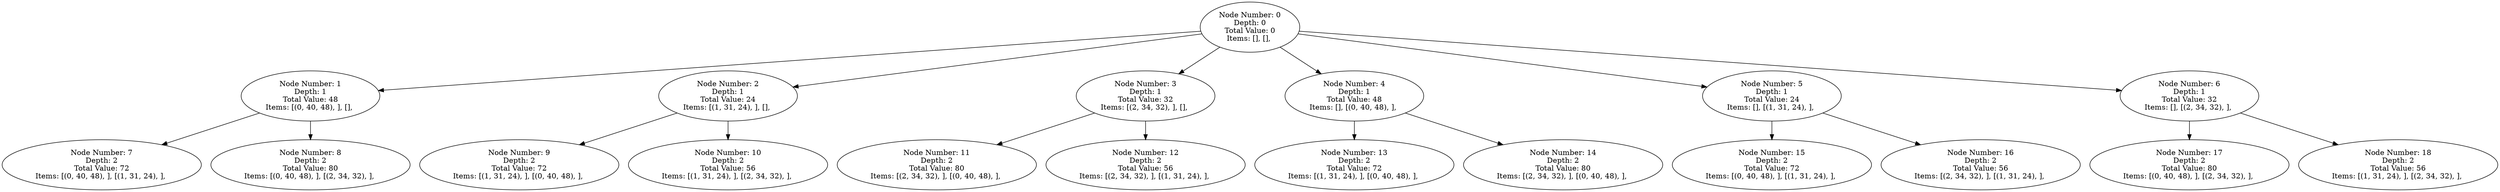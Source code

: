 digraph G {
  Node_0 [label="Node Number: 0\nDepth: 0\nTotal Value: 0\nItems: [], [], "];
  Node_0 -> Node_2;
  Node_0 -> Node_3;
  Node_0 -> Node_4;
  Node_0 -> Node_5;
  Node_0 -> Node_6;
  Node_0 -> Node_7;
  Node_2 [label="Node Number: 1\nDepth: 1\nTotal Value: 48\nItems: [(0, 40, 48), ], [], "];
  Node_2 -> Node_9;
  Node_2 -> Node_10;
  Node_3 [label="Node Number: 2\nDepth: 1\nTotal Value: 24\nItems: [(1, 31, 24), ], [], "];
  Node_3 -> Node_12;
  Node_3 -> Node_13;
  Node_4 [label="Node Number: 3\nDepth: 1\nTotal Value: 32\nItems: [(2, 34, 32), ], [], "];
  Node_4 -> Node_15;
  Node_4 -> Node_16;
  Node_5 [label="Node Number: 4\nDepth: 1\nTotal Value: 48\nItems: [], [(0, 40, 48), ], "];
  Node_5 -> Node_18;
  Node_5 -> Node_19;
  Node_6 [label="Node Number: 5\nDepth: 1\nTotal Value: 24\nItems: [], [(1, 31, 24), ], "];
  Node_6 -> Node_21;
  Node_6 -> Node_22;
  Node_7 [label="Node Number: 6\nDepth: 1\nTotal Value: 32\nItems: [], [(2, 34, 32), ], "];
  Node_7 -> Node_24;
  Node_7 -> Node_25;
  Node_9 [label="Node Number: 7\nDepth: 2\nTotal Value: 72\nItems: [(0, 40, 48), ], [(1, 31, 24), ], "];
  Node_10 [label="Node Number: 8\nDepth: 2\nTotal Value: 80\nItems: [(0, 40, 48), ], [(2, 34, 32), ], "];
  Node_12 [label="Node Number: 9\nDepth: 2\nTotal Value: 72\nItems: [(1, 31, 24), ], [(0, 40, 48), ], "];
  Node_13 [label="Node Number: 10\nDepth: 2\nTotal Value: 56\nItems: [(1, 31, 24), ], [(2, 34, 32), ], "];
  Node_15 [label="Node Number: 11\nDepth: 2\nTotal Value: 80\nItems: [(2, 34, 32), ], [(0, 40, 48), ], "];
  Node_16 [label="Node Number: 12\nDepth: 2\nTotal Value: 56\nItems: [(2, 34, 32), ], [(1, 31, 24), ], "];
  Node_18 [label="Node Number: 13\nDepth: 2\nTotal Value: 72\nItems: [(1, 31, 24), ], [(0, 40, 48), ], "];
  Node_19 [label="Node Number: 14\nDepth: 2\nTotal Value: 80\nItems: [(2, 34, 32), ], [(0, 40, 48), ], "];
  Node_21 [label="Node Number: 15\nDepth: 2\nTotal Value: 72\nItems: [(0, 40, 48), ], [(1, 31, 24), ], "];
  Node_22 [label="Node Number: 16\nDepth: 2\nTotal Value: 56\nItems: [(2, 34, 32), ], [(1, 31, 24), ], "];
  Node_24 [label="Node Number: 17\nDepth: 2\nTotal Value: 80\nItems: [(0, 40, 48), ], [(2, 34, 32), ], "];
  Node_25 [label="Node Number: 18\nDepth: 2\nTotal Value: 56\nItems: [(1, 31, 24), ], [(2, 34, 32), ], "];
}
